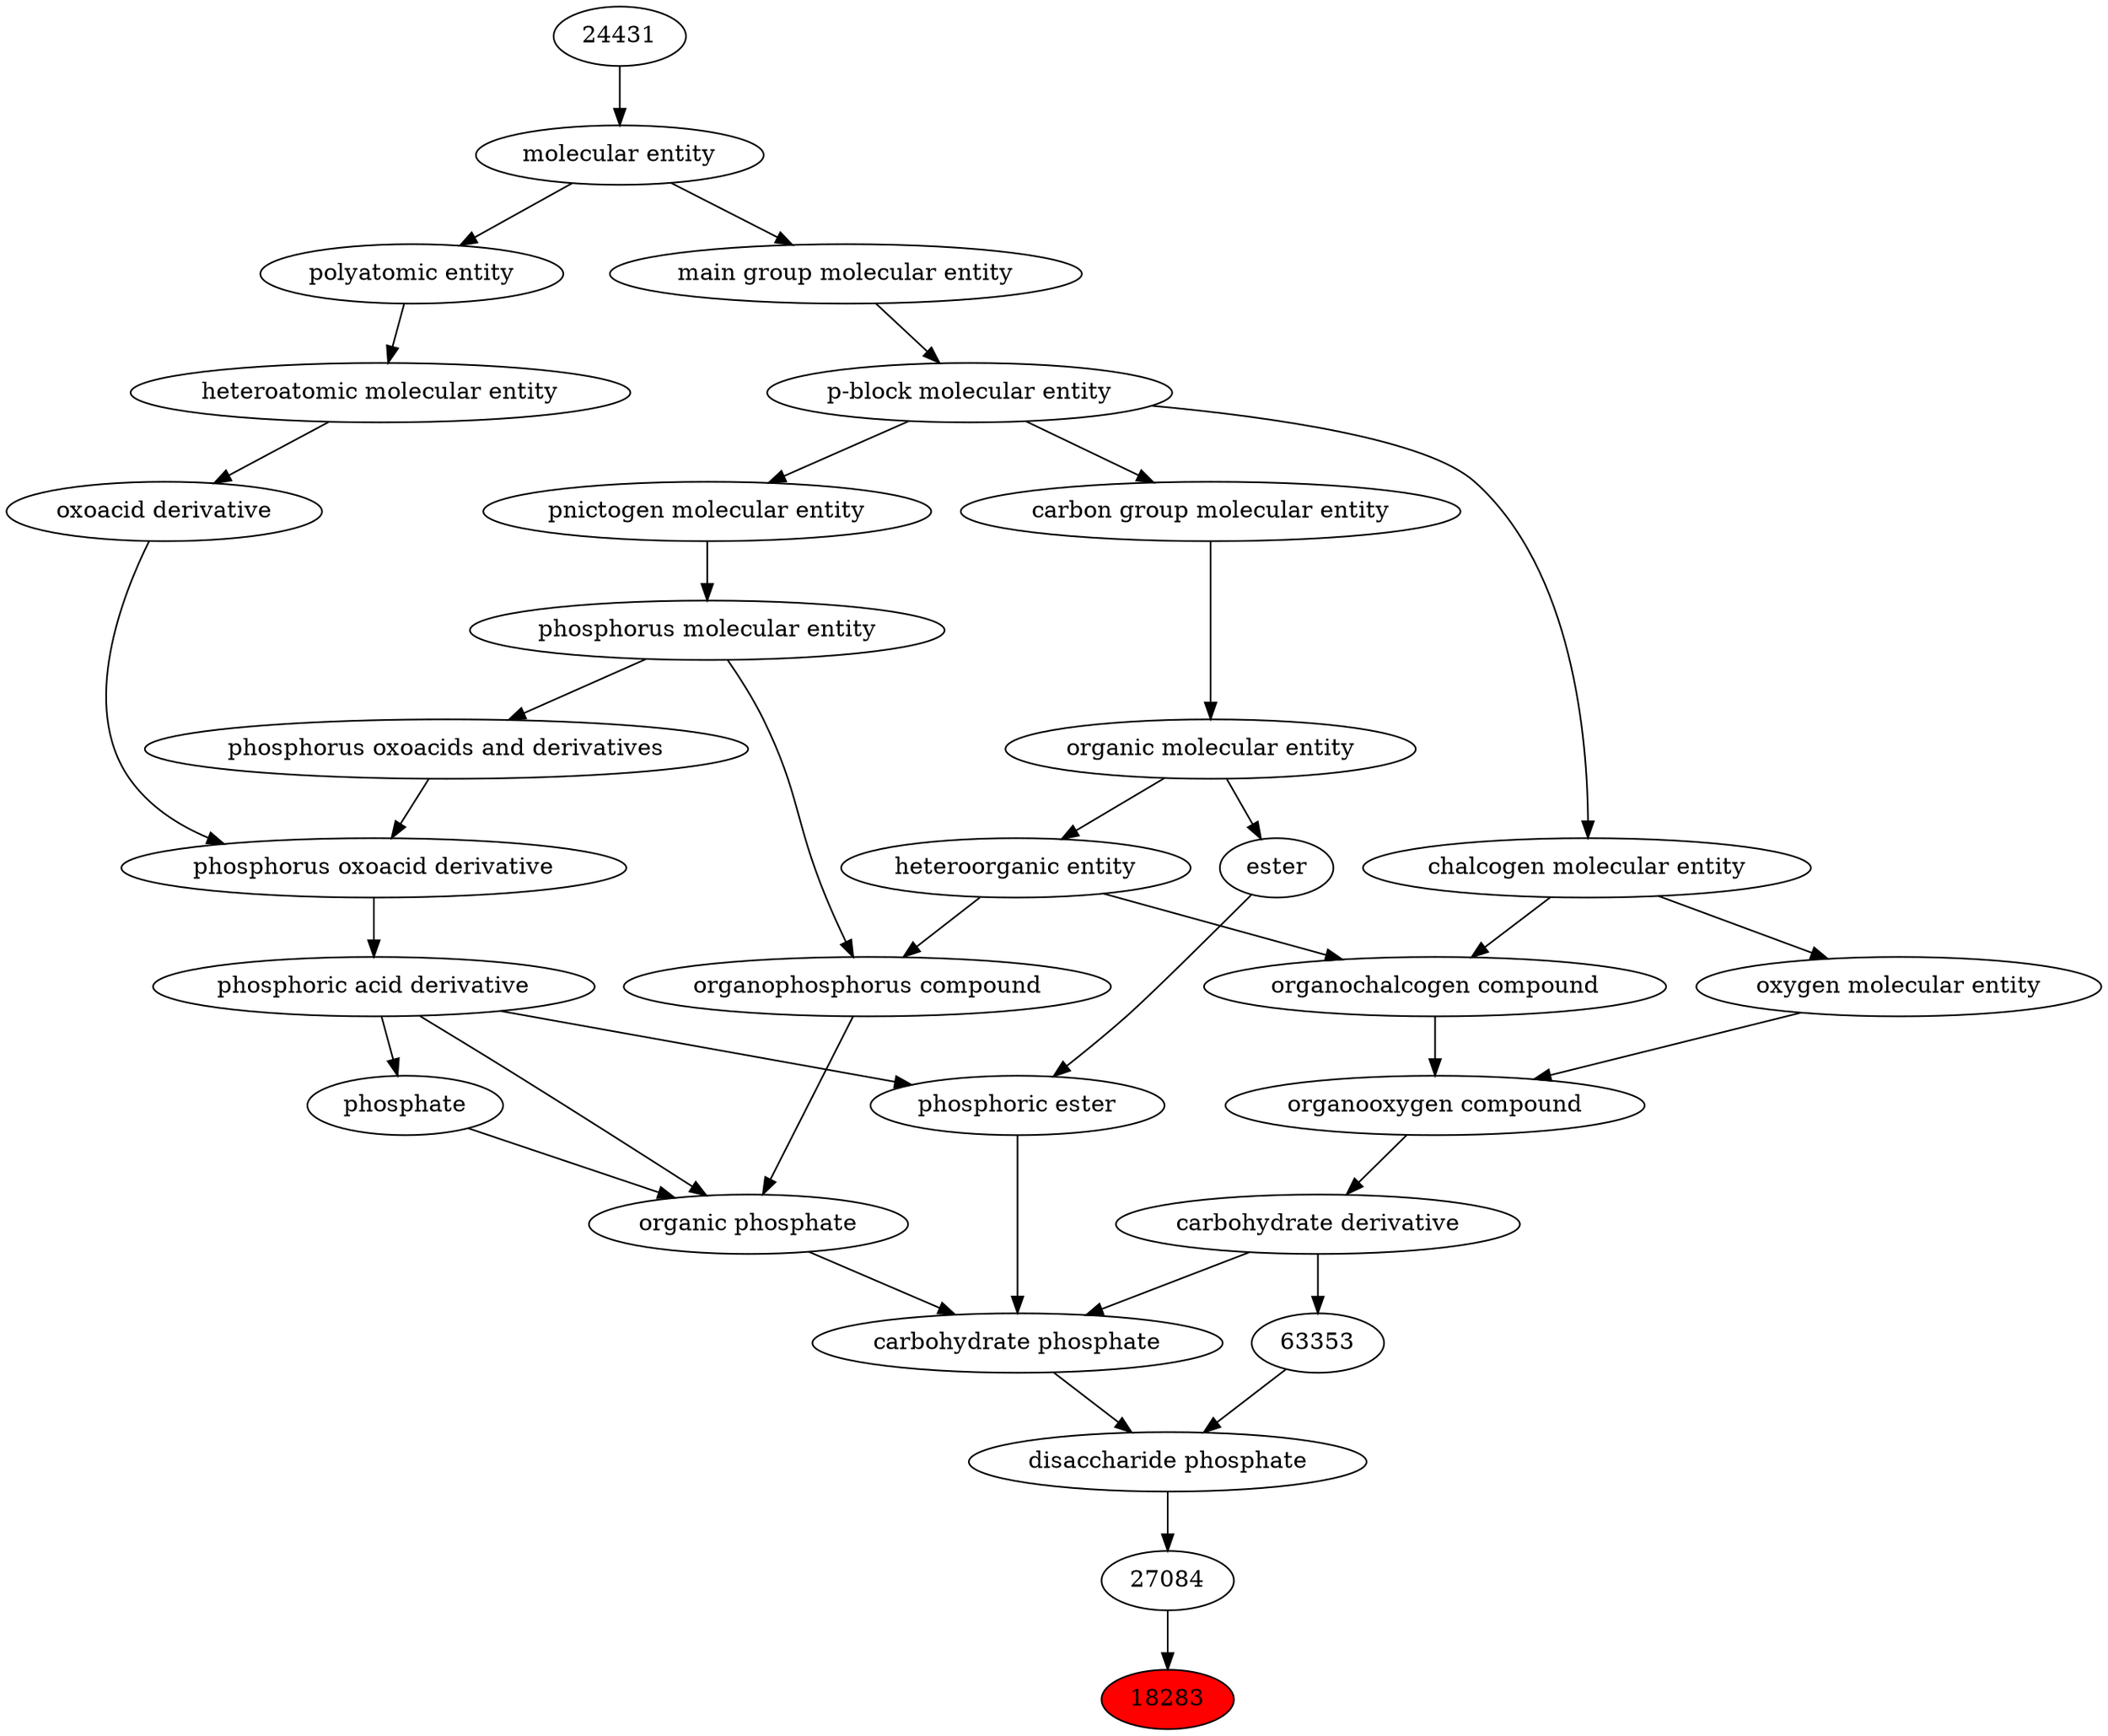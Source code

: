 digraph tree{ 
18283 [label="18283" fillcolor=red style=filled]
27084 -> 18283
27084 [label="27084"]
23843 -> 27084
23843 [label="disaccharide phosphate"]
63353 -> 23843
26816 -> 23843
63353 [label="63353"]
63299 -> 63353
26816 [label="carbohydrate phosphate"]
37734 -> 26816
63299 -> 26816
25703 -> 26816
63299 [label="carbohydrate derivative"]
36963 -> 63299
37734 [label="phosphoric ester"]
26079 -> 37734
35701 -> 37734
25703 [label="organic phosphate"]
26079 -> 25703
25710 -> 25703
26020 -> 25703
36963 [label="organooxygen compound"]
36962 -> 36963
25806 -> 36963
26079 [label="phosphoric acid derivative"]
36359 -> 26079
35701 [label="ester"]
50860 -> 35701
25710 [label="organophosphorus compound"]
33285 -> 25710
26082 -> 25710
26020 [label="phosphate"]
26079 -> 26020
36962 [label="organochalcogen compound"]
33285 -> 36962
33304 -> 36962
25806 [label="oxygen molecular entity"]
33304 -> 25806
36359 [label="phosphorus oxoacid derivative"]
33241 -> 36359
36360 -> 36359
50860 [label="organic molecular entity"]
33582 -> 50860
33285 [label="heteroorganic entity"]
50860 -> 33285
26082 [label="phosphorus molecular entity"]
33302 -> 26082
33304 [label="chalcogen molecular entity"]
33675 -> 33304
33241 [label="oxoacid derivative"]
37577 -> 33241
36360 [label="phosphorus oxoacids and derivatives"]
26082 -> 36360
33582 [label="carbon group molecular entity"]
33675 -> 33582
33302 [label="pnictogen molecular entity"]
33675 -> 33302
33675 [label="p-block molecular entity"]
33579 -> 33675
37577 [label="heteroatomic molecular entity"]
36357 -> 37577
33579 [label="main group molecular entity"]
23367 -> 33579
36357 [label="polyatomic entity"]
23367 -> 36357
23367 [label="molecular entity"]
24431 -> 23367
24431 [label="24431"]
}